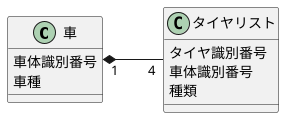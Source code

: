 ' 車にはタイヤが４本装着されている。車クラスとタイヤクラスの関係を①オブジェクト図と②クラス図で表現しなさい。
@startuml 車
    left to right direction
    class "車" as C1 {
        車体識別番号
        車種
    }
    class "タイヤリスト" as C2 {
        タイヤ識別番号
        車体識別番号
        種類
    }

    C1 "1" *-- "4" C2 
@enduml